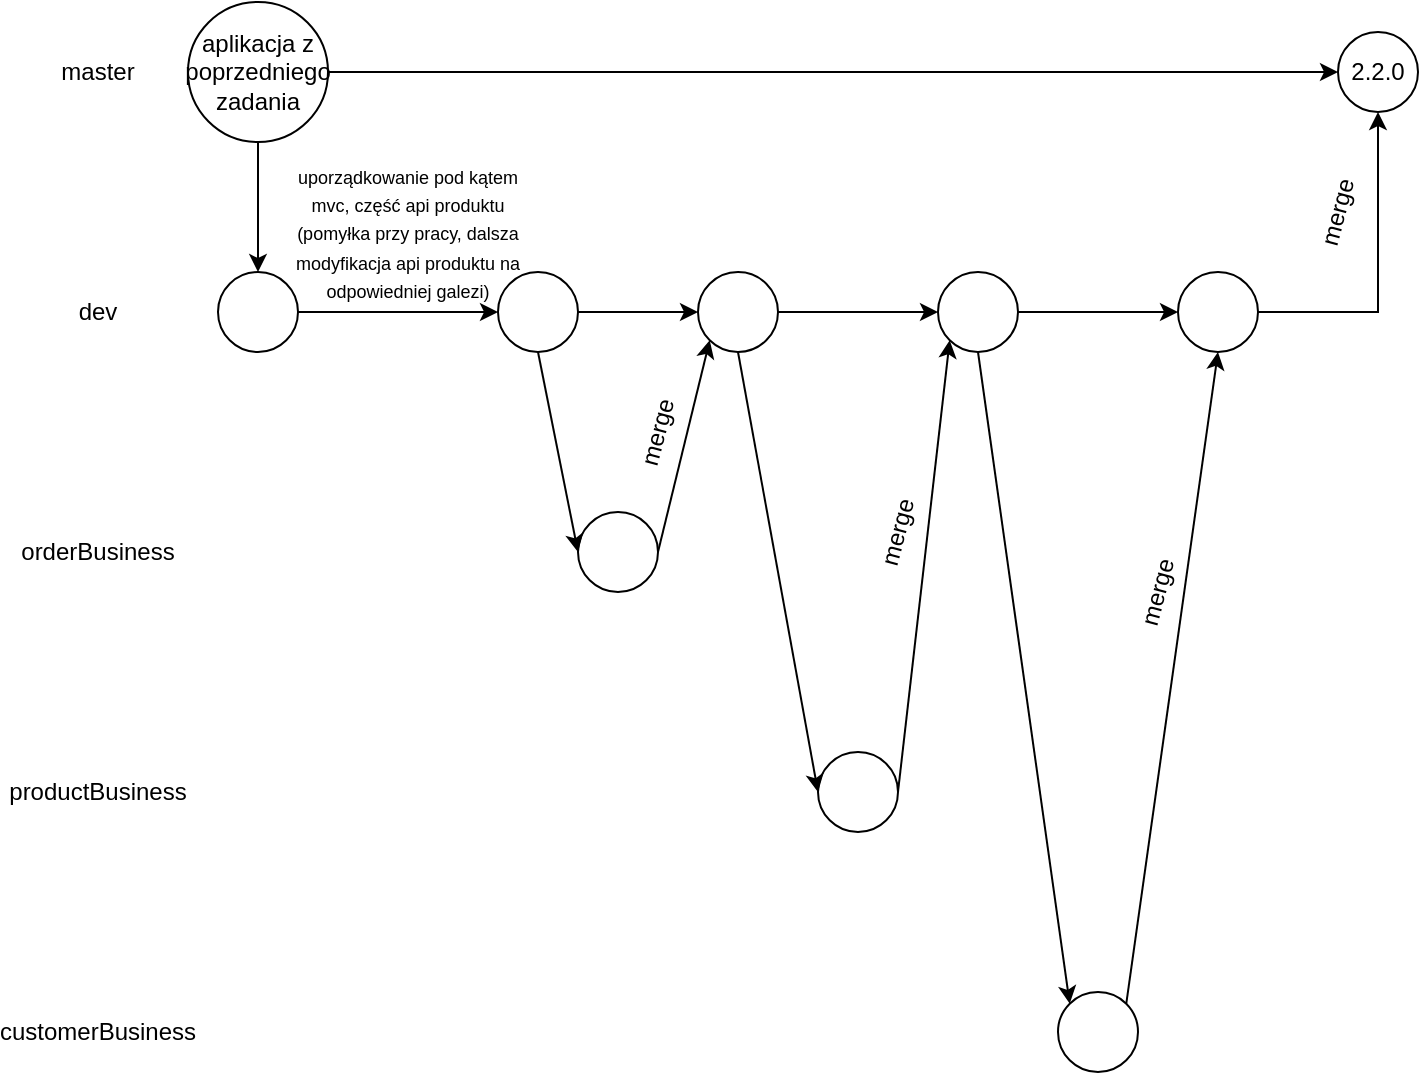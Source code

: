 <mxfile version="12.9.13" type="device"><diagram id="30s4zWpQgWOr_j7ek5j2" name="Page-1"><mxGraphModel dx="1038" dy="580" grid="0" gridSize="10" guides="1" tooltips="1" connect="1" arrows="1" fold="1" page="0" pageScale="1" pageWidth="827" pageHeight="1169" math="0" shadow="0"><root><mxCell id="0"/><mxCell id="1" parent="0"/><mxCell id="0DzKoGvtD0KnUPIWzqmT-1" value="master" style="text;html=1;strokeColor=none;fillColor=none;align=center;verticalAlign=middle;whiteSpace=wrap;rounded=0;" vertex="1" parent="1"><mxGeometry x="40" y="130" width="40" height="20" as="geometry"/></mxCell><mxCell id="0DzKoGvtD0KnUPIWzqmT-2" value="dev" style="text;html=1;strokeColor=none;fillColor=none;align=center;verticalAlign=middle;whiteSpace=wrap;rounded=0;" vertex="1" parent="1"><mxGeometry x="40" y="250" width="40" height="20" as="geometry"/></mxCell><mxCell id="0DzKoGvtD0KnUPIWzqmT-4" value="productBusiness" style="text;html=1;strokeColor=none;fillColor=none;align=center;verticalAlign=middle;whiteSpace=wrap;rounded=0;" vertex="1" parent="1"><mxGeometry x="40" y="490" width="40" height="20" as="geometry"/></mxCell><mxCell id="0DzKoGvtD0KnUPIWzqmT-5" value="orderBusiness" style="text;html=1;strokeColor=none;fillColor=none;align=center;verticalAlign=middle;whiteSpace=wrap;rounded=0;" vertex="1" parent="1"><mxGeometry x="40" y="370" width="40" height="20" as="geometry"/></mxCell><mxCell id="0DzKoGvtD0KnUPIWzqmT-6" value="customerBusiness" style="text;html=1;strokeColor=none;fillColor=none;align=center;verticalAlign=middle;whiteSpace=wrap;rounded=0;" vertex="1" parent="1"><mxGeometry x="40" y="610" width="40" height="20" as="geometry"/></mxCell><mxCell id="0DzKoGvtD0KnUPIWzqmT-18" style="edgeStyle=orthogonalEdgeStyle;rounded=0;orthogonalLoop=1;jettySize=auto;html=1;entryX=0.5;entryY=0;entryDx=0;entryDy=0;" edge="1" parent="1" source="0DzKoGvtD0KnUPIWzqmT-7" target="0DzKoGvtD0KnUPIWzqmT-10"><mxGeometry relative="1" as="geometry"/></mxCell><mxCell id="0DzKoGvtD0KnUPIWzqmT-39" style="edgeStyle=orthogonalEdgeStyle;rounded=0;orthogonalLoop=1;jettySize=auto;html=1;entryX=0;entryY=0.5;entryDx=0;entryDy=0;" edge="1" parent="1" source="0DzKoGvtD0KnUPIWzqmT-7" target="0DzKoGvtD0KnUPIWzqmT-16"><mxGeometry relative="1" as="geometry"/></mxCell><mxCell id="0DzKoGvtD0KnUPIWzqmT-7" value="aplikacja z poprzedniego zadania" style="ellipse;whiteSpace=wrap;html=1;aspect=fixed;" vertex="1" parent="1"><mxGeometry x="105" y="105" width="70" height="70" as="geometry"/></mxCell><mxCell id="0DzKoGvtD0KnUPIWzqmT-19" style="edgeStyle=orthogonalEdgeStyle;rounded=0;orthogonalLoop=1;jettySize=auto;html=1;entryX=0;entryY=0.5;entryDx=0;entryDy=0;" edge="1" parent="1" source="0DzKoGvtD0KnUPIWzqmT-10" target="0DzKoGvtD0KnUPIWzqmT-11"><mxGeometry relative="1" as="geometry"/></mxCell><mxCell id="0DzKoGvtD0KnUPIWzqmT-10" value="" style="ellipse;whiteSpace=wrap;html=1;aspect=fixed;" vertex="1" parent="1"><mxGeometry x="120" y="240" width="40" height="40" as="geometry"/></mxCell><mxCell id="0DzKoGvtD0KnUPIWzqmT-20" style="edgeStyle=orthogonalEdgeStyle;rounded=0;orthogonalLoop=1;jettySize=auto;html=1;entryX=0;entryY=0.5;entryDx=0;entryDy=0;" edge="1" parent="1" source="0DzKoGvtD0KnUPIWzqmT-11" target="0DzKoGvtD0KnUPIWzqmT-12"><mxGeometry relative="1" as="geometry"/></mxCell><mxCell id="0DzKoGvtD0KnUPIWzqmT-11" value="" style="ellipse;whiteSpace=wrap;html=1;aspect=fixed;" vertex="1" parent="1"><mxGeometry x="260" y="240" width="40" height="40" as="geometry"/></mxCell><mxCell id="0DzKoGvtD0KnUPIWzqmT-21" style="edgeStyle=orthogonalEdgeStyle;rounded=0;orthogonalLoop=1;jettySize=auto;html=1;entryX=0;entryY=0.5;entryDx=0;entryDy=0;" edge="1" parent="1" source="0DzKoGvtD0KnUPIWzqmT-12" target="0DzKoGvtD0KnUPIWzqmT-13"><mxGeometry relative="1" as="geometry"/></mxCell><mxCell id="0DzKoGvtD0KnUPIWzqmT-12" value="" style="ellipse;whiteSpace=wrap;html=1;aspect=fixed;" vertex="1" parent="1"><mxGeometry x="360" y="240" width="40" height="40" as="geometry"/></mxCell><mxCell id="0DzKoGvtD0KnUPIWzqmT-22" style="edgeStyle=orthogonalEdgeStyle;rounded=0;orthogonalLoop=1;jettySize=auto;html=1;entryX=0;entryY=0.5;entryDx=0;entryDy=0;" edge="1" parent="1" source="0DzKoGvtD0KnUPIWzqmT-13" target="0DzKoGvtD0KnUPIWzqmT-15"><mxGeometry relative="1" as="geometry"/></mxCell><mxCell id="0DzKoGvtD0KnUPIWzqmT-13" value="" style="ellipse;whiteSpace=wrap;html=1;aspect=fixed;" vertex="1" parent="1"><mxGeometry x="480" y="240" width="40" height="40" as="geometry"/></mxCell><mxCell id="0DzKoGvtD0KnUPIWzqmT-40" style="edgeStyle=orthogonalEdgeStyle;rounded=0;orthogonalLoop=1;jettySize=auto;html=1;entryX=0.5;entryY=1;entryDx=0;entryDy=0;" edge="1" parent="1" source="0DzKoGvtD0KnUPIWzqmT-15" target="0DzKoGvtD0KnUPIWzqmT-16"><mxGeometry relative="1" as="geometry"/></mxCell><mxCell id="0DzKoGvtD0KnUPIWzqmT-15" value="" style="ellipse;whiteSpace=wrap;html=1;aspect=fixed;" vertex="1" parent="1"><mxGeometry x="600" y="240" width="40" height="40" as="geometry"/></mxCell><mxCell id="0DzKoGvtD0KnUPIWzqmT-16" value="2.2.0" style="ellipse;whiteSpace=wrap;html=1;aspect=fixed;" vertex="1" parent="1"><mxGeometry x="680" y="120" width="40" height="40" as="geometry"/></mxCell><mxCell id="0DzKoGvtD0KnUPIWzqmT-23" value="&lt;font style=&quot;font-size: 9px&quot;&gt;uporządkowanie pod kątem mvc, część api produktu (pomyłka przy pracy, dalsza modyfikacja api produktu na odpowiedniej galezi)&lt;/font&gt;" style="text;html=1;strokeColor=none;fillColor=none;align=center;verticalAlign=middle;whiteSpace=wrap;rounded=0;" vertex="1" parent="1"><mxGeometry x="150" y="210" width="130" height="20" as="geometry"/></mxCell><mxCell id="0DzKoGvtD0KnUPIWzqmT-24" value="" style="ellipse;whiteSpace=wrap;html=1;aspect=fixed;" vertex="1" parent="1"><mxGeometry x="300" y="360" width="40" height="40" as="geometry"/></mxCell><mxCell id="0DzKoGvtD0KnUPIWzqmT-25" value="" style="ellipse;whiteSpace=wrap;html=1;aspect=fixed;" vertex="1" parent="1"><mxGeometry x="420" y="480" width="40" height="40" as="geometry"/></mxCell><mxCell id="0DzKoGvtD0KnUPIWzqmT-26" value="" style="ellipse;whiteSpace=wrap;html=1;aspect=fixed;" vertex="1" parent="1"><mxGeometry x="540" y="600" width="40" height="40" as="geometry"/></mxCell><mxCell id="0DzKoGvtD0KnUPIWzqmT-33" value="" style="endArrow=classic;html=1;exitX=0.5;exitY=1;exitDx=0;exitDy=0;entryX=0;entryY=0.5;entryDx=0;entryDy=0;" edge="1" parent="1" source="0DzKoGvtD0KnUPIWzqmT-11" target="0DzKoGvtD0KnUPIWzqmT-24"><mxGeometry width="50" height="50" relative="1" as="geometry"><mxPoint x="390" y="430" as="sourcePoint"/><mxPoint x="440" y="380" as="targetPoint"/></mxGeometry></mxCell><mxCell id="0DzKoGvtD0KnUPIWzqmT-34" value="" style="endArrow=classic;html=1;entryX=0;entryY=1;entryDx=0;entryDy=0;exitX=1;exitY=0.5;exitDx=0;exitDy=0;" edge="1" parent="1" source="0DzKoGvtD0KnUPIWzqmT-24" target="0DzKoGvtD0KnUPIWzqmT-12"><mxGeometry width="50" height="50" relative="1" as="geometry"><mxPoint x="390" y="430" as="sourcePoint"/><mxPoint x="440" y="380" as="targetPoint"/></mxGeometry></mxCell><mxCell id="0DzKoGvtD0KnUPIWzqmT-35" value="" style="endArrow=classic;html=1;exitX=0.5;exitY=1;exitDx=0;exitDy=0;entryX=0;entryY=0.5;entryDx=0;entryDy=0;" edge="1" parent="1" source="0DzKoGvtD0KnUPIWzqmT-12" target="0DzKoGvtD0KnUPIWzqmT-25"><mxGeometry width="50" height="50" relative="1" as="geometry"><mxPoint x="390" y="430" as="sourcePoint"/><mxPoint x="440" y="380" as="targetPoint"/></mxGeometry></mxCell><mxCell id="0DzKoGvtD0KnUPIWzqmT-36" value="" style="endArrow=classic;html=1;entryX=0;entryY=1;entryDx=0;entryDy=0;exitX=1;exitY=0.5;exitDx=0;exitDy=0;" edge="1" parent="1" source="0DzKoGvtD0KnUPIWzqmT-25" target="0DzKoGvtD0KnUPIWzqmT-13"><mxGeometry width="50" height="50" relative="1" as="geometry"><mxPoint x="390" y="430" as="sourcePoint"/><mxPoint x="440" y="380" as="targetPoint"/></mxGeometry></mxCell><mxCell id="0DzKoGvtD0KnUPIWzqmT-37" value="" style="endArrow=classic;html=1;exitX=0.5;exitY=1;exitDx=0;exitDy=0;entryX=0;entryY=0;entryDx=0;entryDy=0;" edge="1" parent="1" source="0DzKoGvtD0KnUPIWzqmT-13" target="0DzKoGvtD0KnUPIWzqmT-26"><mxGeometry width="50" height="50" relative="1" as="geometry"><mxPoint x="390" y="430" as="sourcePoint"/><mxPoint x="440" y="380" as="targetPoint"/></mxGeometry></mxCell><mxCell id="0DzKoGvtD0KnUPIWzqmT-38" value="" style="endArrow=classic;html=1;entryX=0.5;entryY=1;entryDx=0;entryDy=0;exitX=1;exitY=0;exitDx=0;exitDy=0;" edge="1" parent="1" source="0DzKoGvtD0KnUPIWzqmT-26" target="0DzKoGvtD0KnUPIWzqmT-15"><mxGeometry width="50" height="50" relative="1" as="geometry"><mxPoint x="390" y="430" as="sourcePoint"/><mxPoint x="440" y="380" as="targetPoint"/></mxGeometry></mxCell><mxCell id="0DzKoGvtD0KnUPIWzqmT-41" value="merge" style="text;html=1;strokeColor=none;fillColor=none;align=center;verticalAlign=middle;whiteSpace=wrap;rounded=0;rotation=-75;" vertex="1" parent="1"><mxGeometry x="320" y="310" width="40" height="20" as="geometry"/></mxCell><mxCell id="0DzKoGvtD0KnUPIWzqmT-44" value="merge" style="text;html=1;strokeColor=none;fillColor=none;align=center;verticalAlign=middle;whiteSpace=wrap;rounded=0;rotation=-75;" vertex="1" parent="1"><mxGeometry x="439.996" y="359.997" width="40" height="20" as="geometry"/></mxCell><mxCell id="0DzKoGvtD0KnUPIWzqmT-45" value="merge" style="text;html=1;strokeColor=none;fillColor=none;align=center;verticalAlign=middle;whiteSpace=wrap;rounded=0;rotation=-75;" vertex="1" parent="1"><mxGeometry x="569.996" y="389.997" width="40" height="20" as="geometry"/></mxCell><mxCell id="0DzKoGvtD0KnUPIWzqmT-46" value="merge" style="text;html=1;strokeColor=none;fillColor=none;align=center;verticalAlign=middle;whiteSpace=wrap;rounded=0;rotation=-75;" vertex="1" parent="1"><mxGeometry x="659.996" y="199.997" width="40" height="20" as="geometry"/></mxCell></root></mxGraphModel></diagram></mxfile>